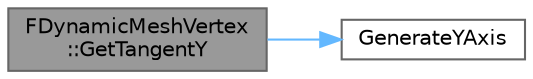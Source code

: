 digraph "FDynamicMeshVertex::GetTangentY"
{
 // INTERACTIVE_SVG=YES
 // LATEX_PDF_SIZE
  bgcolor="transparent";
  edge [fontname=Helvetica,fontsize=10,labelfontname=Helvetica,labelfontsize=10];
  node [fontname=Helvetica,fontsize=10,shape=box,height=0.2,width=0.4];
  rankdir="LR";
  Node1 [id="Node000001",label="FDynamicMeshVertex\l::GetTangentY",height=0.2,width=0.4,color="gray40", fillcolor="grey60", style="filled", fontcolor="black",tooltip=" "];
  Node1 -> Node2 [id="edge1_Node000001_Node000002",color="steelblue1",style="solid",tooltip=" "];
  Node2 [id="Node000002",label="GenerateYAxis",height=0.2,width=0.4,color="grey40", fillcolor="white", style="filled",URL="$de/dba/RenderMath_8h.html#a121d046299d1f395a88f8b647b7c09c7",tooltip="Given 2 axes of a basis stored as a packed type, regenerates the y-axis tangent vector and scales by ..."];
}
